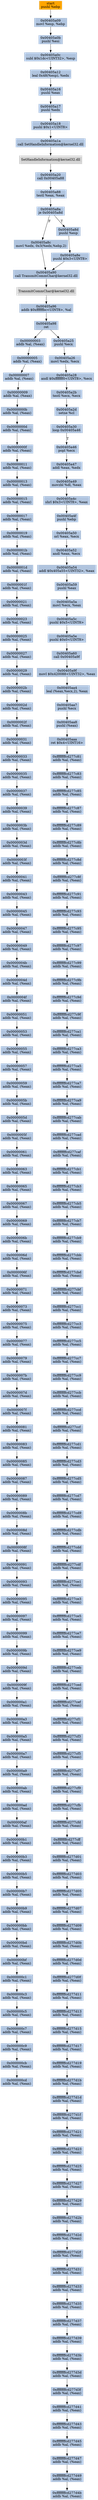 digraph G {
node[shape=rectangle,style=filled,fillcolor=lightsteelblue,color=lightsteelblue]
bgcolor="transparent"
a0x00405a08pushl_ebp[label="start\npushl %ebp",color="lightgrey",fillcolor="orange"];
a0x00405a09movl_esp_ebp[label="0x00405a09\nmovl %esp, %ebp"];
a0x00405a0bpushl_esi[label="0x00405a0b\npushl %esi"];
a0x00405a0csubl_0x1dcUINT32_esp[label="0x00405a0c\nsubl $0x1dc<UINT32>, %esp"];
a0x00405a12leal_0x48esp__edx[label="0x00405a12\nleal 0x48(%esp), %edx"];
a0x00405a16pushl_eax[label="0x00405a16\npushl %eax"];
a0x00405a17pushl_edx[label="0x00405a17\npushl %edx"];
a0x00405a18pushl_0x1UINT8[label="0x00405a18\npushl $0x1<UINT8>"];
a0x00405a1acall_SetHandleInformation_kernel32_dll[label="0x00405a1a\ncall SetHandleInformation@kernel32.dll"];
SetHandleInformation_kernel32_dll[label="SetHandleInformation@kernel32.dll",color="lightgrey",fillcolor="lightgrey"];
a0x00405a20call_0x00405a88[label="0x00405a20\ncall 0x00405a88"];
a0x00405a88testl_eax_eax[label="0x00405a88\ntestl %eax, %eax"];
a0x00405a8aje_0x00405a8d[label="0x00405a8a\nje 0x00405a8d"];
a0x00405a8cmovl_edx_0x3edxebp2_[label="0x00405a8c\nmovl %edx, 0x3(%edx,%ebp,2)"];
a0x00405a8dpushl_esp[label="0x00405a8d\npushl %esp"];
a0x00405a8epushl_0x3UINT8[label="0x00405a8e\npushl $0x3<UINT8>"];
a0x00405a90call_TransmitCommChar_kernel32_dll[label="0x00405a90\ncall TransmitCommChar@kernel32.dll"];
TransmitCommChar_kernel32_dll[label="TransmitCommChar@kernel32.dll",color="lightgrey",fillcolor="lightgrey"];
a0x00405a96addb_0xffffffbcUINT8_al[label="0x00405a96\naddb $0xffffffbc<UINT8>, %al"];
a0x00405a98ret[label="0x00405a98\nret"];
a0x00000003addb_al_eax_[label="0x00000003\naddb %al, (%eax)"];
a0x00000005addb_al_eax_[label="0x00000005\naddb %al, (%eax)"];
a0x00000007addb_al_eax_[label="0x00000007\naddb %al, (%eax)"];
a0x00000009addb_al_eax_[label="0x00000009\naddb %al, (%eax)"];
a0x0000000baddb_al_eax_[label="0x0000000b\naddb %al, (%eax)"];
a0x0000000daddb_al_eax_[label="0x0000000d\naddb %al, (%eax)"];
a0x0000000faddb_al_eax_[label="0x0000000f\naddb %al, (%eax)"];
a0x00000011addb_al_eax_[label="0x00000011\naddb %al, (%eax)"];
a0x00000013addb_al_eax_[label="0x00000013\naddb %al, (%eax)"];
a0x00000015addb_al_eax_[label="0x00000015\naddb %al, (%eax)"];
a0x00000017addb_al_eax_[label="0x00000017\naddb %al, (%eax)"];
a0x00000019addb_al_eax_[label="0x00000019\naddb %al, (%eax)"];
a0x0000001baddb_al_eax_[label="0x0000001b\naddb %al, (%eax)"];
a0x0000001daddb_al_eax_[label="0x0000001d\naddb %al, (%eax)"];
a0x0000001faddb_al_eax_[label="0x0000001f\naddb %al, (%eax)"];
a0x00000021addb_al_eax_[label="0x00000021\naddb %al, (%eax)"];
a0x00000023addb_al_eax_[label="0x00000023\naddb %al, (%eax)"];
a0x00000025addb_al_eax_[label="0x00000025\naddb %al, (%eax)"];
a0x00000027addb_al_eax_[label="0x00000027\naddb %al, (%eax)"];
a0x00000029addb_al_eax_[label="0x00000029\naddb %al, (%eax)"];
a0x0000002baddb_al_eax_[label="0x0000002b\naddb %al, (%eax)"];
a0x0000002daddb_al_eax_[label="0x0000002d\naddb %al, (%eax)"];
a0x0000002faddb_al_eax_[label="0x0000002f\naddb %al, (%eax)"];
a0x00000031addb_al_eax_[label="0x00000031\naddb %al, (%eax)"];
a0x00000033addb_al_eax_[label="0x00000033\naddb %al, (%eax)"];
a0x00000035addb_al_eax_[label="0x00000035\naddb %al, (%eax)"];
a0x00000037addb_al_eax_[label="0x00000037\naddb %al, (%eax)"];
a0x00000039addb_al_eax_[label="0x00000039\naddb %al, (%eax)"];
a0x0000003baddb_al_eax_[label="0x0000003b\naddb %al, (%eax)"];
a0x0000003daddb_al_eax_[label="0x0000003d\naddb %al, (%eax)"];
a0x0000003faddb_al_eax_[label="0x0000003f\naddb %al, (%eax)"];
a0x00000041addb_al_eax_[label="0x00000041\naddb %al, (%eax)"];
a0x00000043addb_al_eax_[label="0x00000043\naddb %al, (%eax)"];
a0x00000045addb_al_eax_[label="0x00000045\naddb %al, (%eax)"];
a0x00000047addb_al_eax_[label="0x00000047\naddb %al, (%eax)"];
a0x00000049addb_al_eax_[label="0x00000049\naddb %al, (%eax)"];
a0x0000004baddb_al_eax_[label="0x0000004b\naddb %al, (%eax)"];
a0x0000004daddb_al_eax_[label="0x0000004d\naddb %al, (%eax)"];
a0x0000004faddb_al_eax_[label="0x0000004f\naddb %al, (%eax)"];
a0x00000051addb_al_eax_[label="0x00000051\naddb %al, (%eax)"];
a0x00000053addb_al_eax_[label="0x00000053\naddb %al, (%eax)"];
a0x00000055addb_al_eax_[label="0x00000055\naddb %al, (%eax)"];
a0x00000057addb_al_eax_[label="0x00000057\naddb %al, (%eax)"];
a0x00000059addb_al_eax_[label="0x00000059\naddb %al, (%eax)"];
a0x0000005baddb_al_eax_[label="0x0000005b\naddb %al, (%eax)"];
a0x0000005daddb_al_eax_[label="0x0000005d\naddb %al, (%eax)"];
a0x0000005faddb_al_eax_[label="0x0000005f\naddb %al, (%eax)"];
a0x00000061addb_al_eax_[label="0x00000061\naddb %al, (%eax)"];
a0x00000063addb_al_eax_[label="0x00000063\naddb %al, (%eax)"];
a0x00000065addb_al_eax_[label="0x00000065\naddb %al, (%eax)"];
a0x00000067addb_al_eax_[label="0x00000067\naddb %al, (%eax)"];
a0x00000069addb_al_eax_[label="0x00000069\naddb %al, (%eax)"];
a0x0000006baddb_al_eax_[label="0x0000006b\naddb %al, (%eax)"];
a0x0000006daddb_al_eax_[label="0x0000006d\naddb %al, (%eax)"];
a0x0000006faddb_al_eax_[label="0x0000006f\naddb %al, (%eax)"];
a0x00000071addb_al_eax_[label="0x00000071\naddb %al, (%eax)"];
a0x00000073addb_al_eax_[label="0x00000073\naddb %al, (%eax)"];
a0x00000075addb_al_eax_[label="0x00000075\naddb %al, (%eax)"];
a0x00000077addb_al_eax_[label="0x00000077\naddb %al, (%eax)"];
a0x00000079addb_al_eax_[label="0x00000079\naddb %al, (%eax)"];
a0x0000007baddb_al_eax_[label="0x0000007b\naddb %al, (%eax)"];
a0x0000007daddb_al_eax_[label="0x0000007d\naddb %al, (%eax)"];
a0x0000007faddb_al_eax_[label="0x0000007f\naddb %al, (%eax)"];
a0x00000081addb_al_eax_[label="0x00000081\naddb %al, (%eax)"];
a0x00000083addb_al_eax_[label="0x00000083\naddb %al, (%eax)"];
a0x00000085addb_al_eax_[label="0x00000085\naddb %al, (%eax)"];
a0x00000087addb_al_eax_[label="0x00000087\naddb %al, (%eax)"];
a0x00000089addb_al_eax_[label="0x00000089\naddb %al, (%eax)"];
a0x0000008baddb_al_eax_[label="0x0000008b\naddb %al, (%eax)"];
a0x0000008daddb_al_eax_[label="0x0000008d\naddb %al, (%eax)"];
a0x0000008faddb_al_eax_[label="0x0000008f\naddb %al, (%eax)"];
a0x00000091addb_al_eax_[label="0x00000091\naddb %al, (%eax)"];
a0x00000093addb_al_eax_[label="0x00000093\naddb %al, (%eax)"];
a0x00000095addb_al_eax_[label="0x00000095\naddb %al, (%eax)"];
a0x00000097addb_al_eax_[label="0x00000097\naddb %al, (%eax)"];
a0x00000099addb_al_eax_[label="0x00000099\naddb %al, (%eax)"];
a0x0000009baddb_al_eax_[label="0x0000009b\naddb %al, (%eax)"];
a0x0000009daddb_al_eax_[label="0x0000009d\naddb %al, (%eax)"];
a0x0000009faddb_al_eax_[label="0x0000009f\naddb %al, (%eax)"];
a0x000000a1addb_al_eax_[label="0x000000a1\naddb %al, (%eax)"];
a0x000000a3addb_al_eax_[label="0x000000a3\naddb %al, (%eax)"];
a0x000000a5addb_al_eax_[label="0x000000a5\naddb %al, (%eax)"];
a0x000000a7addb_al_eax_[label="0x000000a7\naddb %al, (%eax)"];
a0x000000a9addb_al_eax_[label="0x000000a9\naddb %al, (%eax)"];
a0x000000abaddb_al_eax_[label="0x000000ab\naddb %al, (%eax)"];
a0x000000adaddb_al_eax_[label="0x000000ad\naddb %al, (%eax)"];
a0x000000afaddb_al_eax_[label="0x000000af\naddb %al, (%eax)"];
a0x000000b1addb_al_eax_[label="0x000000b1\naddb %al, (%eax)"];
a0x000000b3addb_al_eax_[label="0x000000b3\naddb %al, (%eax)"];
a0x000000b5addb_al_eax_[label="0x000000b5\naddb %al, (%eax)"];
a0x000000b7addb_al_eax_[label="0x000000b7\naddb %al, (%eax)"];
a0x000000b9addb_al_eax_[label="0x000000b9\naddb %al, (%eax)"];
a0x000000bbaddb_al_eax_[label="0x000000bb\naddb %al, (%eax)"];
a0x000000bdaddb_al_eax_[label="0x000000bd\naddb %al, (%eax)"];
a0x000000bfaddb_al_eax_[label="0x000000bf\naddb %al, (%eax)"];
a0x000000c1addb_al_eax_[label="0x000000c1\naddb %al, (%eax)"];
a0x000000c3addb_al_eax_[label="0x000000c3\naddb %al, (%eax)"];
a0x000000c5addb_al_eax_[label="0x000000c5\naddb %al, (%eax)"];
a0x000000c7addb_al_eax_[label="0x000000c7\naddb %al, (%eax)"];
a0x000000c9addb_al_eax_[label="0x000000c9\naddb %al, (%eax)"];
a0x000000cbaddb_al_eax_[label="0x000000cb\naddb %al, (%eax)"];
a0x000000cdaddb_al_eax_[label="0x000000cd\naddb %al, (%eax)"];
a0x00405a25pushl_ecx[label="0x00405a25\npushl %ecx"];
a0x00405a26movl_edx_ecx[label="0x00405a26\nmovl %edx, %ecx"];
a0x00405a28andl_0xfffffff0UINT8_ecx[label="0x00405a28\nandl $0xfffffff0<UINT8>, %ecx"];
a0x00405a2btestl_ecx_ecx[label="0x00405a2b\ntestl %ecx, %ecx"];
a0x00405a2dsetne_cl[label="0x00405a2d\nsetne %cl"];
a0x00405a30loop_0x00405a46[label="0x00405a30\nloop 0x00405a46"];
a0x00405a46popl_ecx[label="0x00405a46\npopl %ecx"];
a0x00405a47addl_eax_edx[label="0x00405a47\naddl %eax, %edx"];
a0x00405a49movzbl_dl_eax[label="0x00405a49\nmovzbl %dl, %eax"];
a0x00405a4cshrl_0x3UINT8_eax[label="0x00405a4c\nshrl $0x3<UINT8>, %eax"];
a0x00405a4fpushl_ebp[label="0x00405a4f\npushl %ebp"];
a0x00405a50orl_eax_ecx[label="0x00405a50\norl %eax, %ecx"];
a0x00405a52andl_eax_ecx[label="0x00405a52\nandl %eax, %ecx"];
a0x00405a54addl_0x405a55UINT32_eax[label="0x00405a54\naddl $0x405a55<UINT32>, %eax"];
a0x00405a59pushl_eax[label="0x00405a59\npushl %eax"];
a0x00405a5amovl_ecx_eax[label="0x00405a5a\nmovl %ecx, %eax"];
a0x00405a5cpushl_0x5UINT8[label="0x00405a5c\npushl $0x5<UINT8>"];
a0x00405a5epushl_0x0UINT8[label="0x00405a5e\npushl $0x0<UINT8>"];
a0x00405a60call_0x00405a9f[label="0x00405a60\ncall 0x00405a9f"];
a0x00405a9fmovl_0x420088UINT32_eax[label="0x00405a9f\nmovl $0x420088<UINT32>, %eax"];
a0x00405aa4leal_eaxecx2__eax[label="0x00405aa4\nleal (%eax,%ecx,2), %eax"];
a0x00405aa7pushl_ecx[label="0x00405aa7\npushl %ecx"];
a0x00405aa8pushl_eax_[label="0x00405aa8\npushl (%eax)"];
a0x00405aaaret_0x4UINT16[label="0x00405aaa\nret $0x4<UINT16>"];
a0xffffffffcd277c81addb_al_eax_[label="0xffffffffcd277c81\naddb %al, (%eax)"];
a0xffffffffcd277c83addb_al_eax_[label="0xffffffffcd277c83\naddb %al, (%eax)"];
a0xffffffffcd277c85addb_al_eax_[label="0xffffffffcd277c85\naddb %al, (%eax)"];
a0xffffffffcd277c87addb_al_eax_[label="0xffffffffcd277c87\naddb %al, (%eax)"];
a0xffffffffcd277c89addb_al_eax_[label="0xffffffffcd277c89\naddb %al, (%eax)"];
a0xffffffffcd277c8baddb_al_eax_[label="0xffffffffcd277c8b\naddb %al, (%eax)"];
a0xffffffffcd277c8daddb_al_eax_[label="0xffffffffcd277c8d\naddb %al, (%eax)"];
a0xffffffffcd277c8faddb_al_eax_[label="0xffffffffcd277c8f\naddb %al, (%eax)"];
a0xffffffffcd277c91addb_al_eax_[label="0xffffffffcd277c91\naddb %al, (%eax)"];
a0xffffffffcd277c93addb_al_eax_[label="0xffffffffcd277c93\naddb %al, (%eax)"];
a0xffffffffcd277c95addb_al_eax_[label="0xffffffffcd277c95\naddb %al, (%eax)"];
a0xffffffffcd277c97addb_al_eax_[label="0xffffffffcd277c97\naddb %al, (%eax)"];
a0xffffffffcd277c99addb_al_eax_[label="0xffffffffcd277c99\naddb %al, (%eax)"];
a0xffffffffcd277c9baddb_al_eax_[label="0xffffffffcd277c9b\naddb %al, (%eax)"];
a0xffffffffcd277c9daddb_al_eax_[label="0xffffffffcd277c9d\naddb %al, (%eax)"];
a0xffffffffcd277c9faddb_al_eax_[label="0xffffffffcd277c9f\naddb %al, (%eax)"];
a0xffffffffcd277ca1addb_al_eax_[label="0xffffffffcd277ca1\naddb %al, (%eax)"];
a0xffffffffcd277ca3addb_al_eax_[label="0xffffffffcd277ca3\naddb %al, (%eax)"];
a0xffffffffcd277ca5addb_al_eax_[label="0xffffffffcd277ca5\naddb %al, (%eax)"];
a0xffffffffcd277ca7addb_al_eax_[label="0xffffffffcd277ca7\naddb %al, (%eax)"];
a0xffffffffcd277ca9addb_al_eax_[label="0xffffffffcd277ca9\naddb %al, (%eax)"];
a0xffffffffcd277cabaddb_al_eax_[label="0xffffffffcd277cab\naddb %al, (%eax)"];
a0xffffffffcd277cadaddb_al_eax_[label="0xffffffffcd277cad\naddb %al, (%eax)"];
a0xffffffffcd277cafaddb_al_eax_[label="0xffffffffcd277caf\naddb %al, (%eax)"];
a0xffffffffcd277cb1addb_al_eax_[label="0xffffffffcd277cb1\naddb %al, (%eax)"];
a0xffffffffcd277cb3addb_al_eax_[label="0xffffffffcd277cb3\naddb %al, (%eax)"];
a0xffffffffcd277cb5addb_al_eax_[label="0xffffffffcd277cb5\naddb %al, (%eax)"];
a0xffffffffcd277cb7addb_al_eax_[label="0xffffffffcd277cb7\naddb %al, (%eax)"];
a0xffffffffcd277cb9addb_al_eax_[label="0xffffffffcd277cb9\naddb %al, (%eax)"];
a0xffffffffcd277cbbaddb_al_eax_[label="0xffffffffcd277cbb\naddb %al, (%eax)"];
a0xffffffffcd277cbdaddb_al_eax_[label="0xffffffffcd277cbd\naddb %al, (%eax)"];
a0xffffffffcd277cbfaddb_al_eax_[label="0xffffffffcd277cbf\naddb %al, (%eax)"];
a0xffffffffcd277cc1addb_al_eax_[label="0xffffffffcd277cc1\naddb %al, (%eax)"];
a0xffffffffcd277cc3addb_al_eax_[label="0xffffffffcd277cc3\naddb %al, (%eax)"];
a0xffffffffcd277cc5addb_al_eax_[label="0xffffffffcd277cc5\naddb %al, (%eax)"];
a0xffffffffcd277cc7addb_al_eax_[label="0xffffffffcd277cc7\naddb %al, (%eax)"];
a0xffffffffcd277cc9addb_al_eax_[label="0xffffffffcd277cc9\naddb %al, (%eax)"];
a0xffffffffcd277ccbaddb_al_eax_[label="0xffffffffcd277ccb\naddb %al, (%eax)"];
a0xffffffffcd277ccdaddb_al_eax_[label="0xffffffffcd277ccd\naddb %al, (%eax)"];
a0xffffffffcd277ccfaddb_al_eax_[label="0xffffffffcd277ccf\naddb %al, (%eax)"];
a0xffffffffcd277cd1addb_al_eax_[label="0xffffffffcd277cd1\naddb %al, (%eax)"];
a0xffffffffcd277cd3addb_al_eax_[label="0xffffffffcd277cd3\naddb %al, (%eax)"];
a0xffffffffcd277cd5addb_al_eax_[label="0xffffffffcd277cd5\naddb %al, (%eax)"];
a0xffffffffcd277cd7addb_al_eax_[label="0xffffffffcd277cd7\naddb %al, (%eax)"];
a0xffffffffcd277cd9addb_al_eax_[label="0xffffffffcd277cd9\naddb %al, (%eax)"];
a0xffffffffcd277cdbaddb_al_eax_[label="0xffffffffcd277cdb\naddb %al, (%eax)"];
a0xffffffffcd277cddaddb_al_eax_[label="0xffffffffcd277cdd\naddb %al, (%eax)"];
a0xffffffffcd277cdfaddb_al_eax_[label="0xffffffffcd277cdf\naddb %al, (%eax)"];
a0xffffffffcd277ce1addb_al_eax_[label="0xffffffffcd277ce1\naddb %al, (%eax)"];
a0xffffffffcd277ce3addb_al_eax_[label="0xffffffffcd277ce3\naddb %al, (%eax)"];
a0xffffffffcd277ce5addb_al_eax_[label="0xffffffffcd277ce5\naddb %al, (%eax)"];
a0xffffffffcd277ce7addb_al_eax_[label="0xffffffffcd277ce7\naddb %al, (%eax)"];
a0xffffffffcd277ce9addb_al_eax_[label="0xffffffffcd277ce9\naddb %al, (%eax)"];
a0xffffffffcd277cebaddb_al_eax_[label="0xffffffffcd277ceb\naddb %al, (%eax)"];
a0xffffffffcd277cedaddb_al_eax_[label="0xffffffffcd277ced\naddb %al, (%eax)"];
a0xffffffffcd277cefaddb_al_eax_[label="0xffffffffcd277cef\naddb %al, (%eax)"];
a0xffffffffcd277cf1addb_al_eax_[label="0xffffffffcd277cf1\naddb %al, (%eax)"];
a0xffffffffcd277cf3addb_al_eax_[label="0xffffffffcd277cf3\naddb %al, (%eax)"];
a0xffffffffcd277cf5addb_al_eax_[label="0xffffffffcd277cf5\naddb %al, (%eax)"];
a0xffffffffcd277cf7addb_al_eax_[label="0xffffffffcd277cf7\naddb %al, (%eax)"];
a0xffffffffcd277cf9addb_al_eax_[label="0xffffffffcd277cf9\naddb %al, (%eax)"];
a0xffffffffcd277cfbaddb_al_eax_[label="0xffffffffcd277cfb\naddb %al, (%eax)"];
a0xffffffffcd277cfdaddb_al_eax_[label="0xffffffffcd277cfd\naddb %al, (%eax)"];
a0xffffffffcd277cffaddb_al_eax_[label="0xffffffffcd277cff\naddb %al, (%eax)"];
a0xffffffffcd277d01addb_al_eax_[label="0xffffffffcd277d01\naddb %al, (%eax)"];
a0xffffffffcd277d03addb_al_eax_[label="0xffffffffcd277d03\naddb %al, (%eax)"];
a0xffffffffcd277d05addb_al_eax_[label="0xffffffffcd277d05\naddb %al, (%eax)"];
a0xffffffffcd277d07addb_al_eax_[label="0xffffffffcd277d07\naddb %al, (%eax)"];
a0xffffffffcd277d09addb_al_eax_[label="0xffffffffcd277d09\naddb %al, (%eax)"];
a0xffffffffcd277d0baddb_al_eax_[label="0xffffffffcd277d0b\naddb %al, (%eax)"];
a0xffffffffcd277d0daddb_al_eax_[label="0xffffffffcd277d0d\naddb %al, (%eax)"];
a0xffffffffcd277d0faddb_al_eax_[label="0xffffffffcd277d0f\naddb %al, (%eax)"];
a0xffffffffcd277d11addb_al_eax_[label="0xffffffffcd277d11\naddb %al, (%eax)"];
a0xffffffffcd277d13addb_al_eax_[label="0xffffffffcd277d13\naddb %al, (%eax)"];
a0xffffffffcd277d15addb_al_eax_[label="0xffffffffcd277d15\naddb %al, (%eax)"];
a0xffffffffcd277d17addb_al_eax_[label="0xffffffffcd277d17\naddb %al, (%eax)"];
a0xffffffffcd277d19addb_al_eax_[label="0xffffffffcd277d19\naddb %al, (%eax)"];
a0xffffffffcd277d1baddb_al_eax_[label="0xffffffffcd277d1b\naddb %al, (%eax)"];
a0xffffffffcd277d1daddb_al_eax_[label="0xffffffffcd277d1d\naddb %al, (%eax)"];
a0xffffffffcd277d1faddb_al_eax_[label="0xffffffffcd277d1f\naddb %al, (%eax)"];
a0xffffffffcd277d21addb_al_eax_[label="0xffffffffcd277d21\naddb %al, (%eax)"];
a0xffffffffcd277d23addb_al_eax_[label="0xffffffffcd277d23\naddb %al, (%eax)"];
a0xffffffffcd277d25addb_al_eax_[label="0xffffffffcd277d25\naddb %al, (%eax)"];
a0xffffffffcd277d27addb_al_eax_[label="0xffffffffcd277d27\naddb %al, (%eax)"];
a0xffffffffcd277d29addb_al_eax_[label="0xffffffffcd277d29\naddb %al, (%eax)"];
a0xffffffffcd277d2baddb_al_eax_[label="0xffffffffcd277d2b\naddb %al, (%eax)"];
a0xffffffffcd277d2daddb_al_eax_[label="0xffffffffcd277d2d\naddb %al, (%eax)"];
a0xffffffffcd277d2faddb_al_eax_[label="0xffffffffcd277d2f\naddb %al, (%eax)"];
a0xffffffffcd277d31addb_al_eax_[label="0xffffffffcd277d31\naddb %al, (%eax)"];
a0xffffffffcd277d33addb_al_eax_[label="0xffffffffcd277d33\naddb %al, (%eax)"];
a0xffffffffcd277d35addb_al_eax_[label="0xffffffffcd277d35\naddb %al, (%eax)"];
a0xffffffffcd277d37addb_al_eax_[label="0xffffffffcd277d37\naddb %al, (%eax)"];
a0xffffffffcd277d39addb_al_eax_[label="0xffffffffcd277d39\naddb %al, (%eax)"];
a0xffffffffcd277d3baddb_al_eax_[label="0xffffffffcd277d3b\naddb %al, (%eax)"];
a0xffffffffcd277d3daddb_al_eax_[label="0xffffffffcd277d3d\naddb %al, (%eax)"];
a0xffffffffcd277d3faddb_al_eax_[label="0xffffffffcd277d3f\naddb %al, (%eax)"];
a0xffffffffcd277d41addb_al_eax_[label="0xffffffffcd277d41\naddb %al, (%eax)"];
a0xffffffffcd277d43addb_al_eax_[label="0xffffffffcd277d43\naddb %al, (%eax)"];
a0xffffffffcd277d45addb_al_eax_[label="0xffffffffcd277d45\naddb %al, (%eax)"];
a0xffffffffcd277d47addb_al_eax_[label="0xffffffffcd277d47\naddb %al, (%eax)"];
a0xffffffffcd277d49addb_al_eax_[label="0xffffffffcd277d49\naddb %al, (%eax)"];
a0xffffffffcd277d4baddb_al_eax_[label="0xffffffffcd277d4b\naddb %al, (%eax)"];
a0x00405a08pushl_ebp -> a0x00405a09movl_esp_ebp [color="#000000"];
a0x00405a09movl_esp_ebp -> a0x00405a0bpushl_esi [color="#000000"];
a0x00405a0bpushl_esi -> a0x00405a0csubl_0x1dcUINT32_esp [color="#000000"];
a0x00405a0csubl_0x1dcUINT32_esp -> a0x00405a12leal_0x48esp__edx [color="#000000"];
a0x00405a12leal_0x48esp__edx -> a0x00405a16pushl_eax [color="#000000"];
a0x00405a16pushl_eax -> a0x00405a17pushl_edx [color="#000000"];
a0x00405a17pushl_edx -> a0x00405a18pushl_0x1UINT8 [color="#000000"];
a0x00405a18pushl_0x1UINT8 -> a0x00405a1acall_SetHandleInformation_kernel32_dll [color="#000000"];
a0x00405a1acall_SetHandleInformation_kernel32_dll -> SetHandleInformation_kernel32_dll [color="#000000"];
SetHandleInformation_kernel32_dll -> a0x00405a20call_0x00405a88 [color="#000000"];
a0x00405a20call_0x00405a88 -> a0x00405a88testl_eax_eax [color="#000000"];
a0x00405a88testl_eax_eax -> a0x00405a8aje_0x00405a8d [color="#000000"];
a0x00405a8aje_0x00405a8d -> a0x00405a8cmovl_edx_0x3edxebp2_ [color="#000000",label="F"];
a0x00405a8aje_0x00405a8d -> a0x00405a8dpushl_esp [color="#000000",label="T"];
a0x00405a8dpushl_esp -> a0x00405a8epushl_0x3UINT8 [color="#000000"];
a0x00405a8epushl_0x3UINT8 -> a0x00405a90call_TransmitCommChar_kernel32_dll [color="#000000"];
a0x00405a90call_TransmitCommChar_kernel32_dll -> TransmitCommChar_kernel32_dll [color="#000000"];
TransmitCommChar_kernel32_dll -> a0x00405a96addb_0xffffffbcUINT8_al [color="#000000"];
a0x00405a96addb_0xffffffbcUINT8_al -> a0x00405a98ret [color="#000000"];
a0x00405a98ret -> a0x00000003addb_al_eax_ [color="#000000"];
a0x00000003addb_al_eax_ -> a0x00000005addb_al_eax_ [color="#000000"];
a0x00000005addb_al_eax_ -> a0x00000007addb_al_eax_ [color="#000000"];
a0x00000007addb_al_eax_ -> a0x00000009addb_al_eax_ [color="#000000"];
a0x00000009addb_al_eax_ -> a0x0000000baddb_al_eax_ [color="#000000"];
a0x0000000baddb_al_eax_ -> a0x0000000daddb_al_eax_ [color="#000000"];
a0x0000000daddb_al_eax_ -> a0x0000000faddb_al_eax_ [color="#000000"];
a0x0000000faddb_al_eax_ -> a0x00000011addb_al_eax_ [color="#000000"];
a0x00000011addb_al_eax_ -> a0x00000013addb_al_eax_ [color="#000000"];
a0x00000013addb_al_eax_ -> a0x00000015addb_al_eax_ [color="#000000"];
a0x00000015addb_al_eax_ -> a0x00000017addb_al_eax_ [color="#000000"];
a0x00000017addb_al_eax_ -> a0x00000019addb_al_eax_ [color="#000000"];
a0x00000019addb_al_eax_ -> a0x0000001baddb_al_eax_ [color="#000000"];
a0x0000001baddb_al_eax_ -> a0x0000001daddb_al_eax_ [color="#000000"];
a0x0000001daddb_al_eax_ -> a0x0000001faddb_al_eax_ [color="#000000"];
a0x0000001faddb_al_eax_ -> a0x00000021addb_al_eax_ [color="#000000"];
a0x00000021addb_al_eax_ -> a0x00000023addb_al_eax_ [color="#000000"];
a0x00000023addb_al_eax_ -> a0x00000025addb_al_eax_ [color="#000000"];
a0x00000025addb_al_eax_ -> a0x00000027addb_al_eax_ [color="#000000"];
a0x00000027addb_al_eax_ -> a0x00000029addb_al_eax_ [color="#000000"];
a0x00000029addb_al_eax_ -> a0x0000002baddb_al_eax_ [color="#000000"];
a0x0000002baddb_al_eax_ -> a0x0000002daddb_al_eax_ [color="#000000"];
a0x0000002daddb_al_eax_ -> a0x0000002faddb_al_eax_ [color="#000000"];
a0x0000002faddb_al_eax_ -> a0x00000031addb_al_eax_ [color="#000000"];
a0x00000031addb_al_eax_ -> a0x00000033addb_al_eax_ [color="#000000"];
a0x00000033addb_al_eax_ -> a0x00000035addb_al_eax_ [color="#000000"];
a0x00000035addb_al_eax_ -> a0x00000037addb_al_eax_ [color="#000000"];
a0x00000037addb_al_eax_ -> a0x00000039addb_al_eax_ [color="#000000"];
a0x00000039addb_al_eax_ -> a0x0000003baddb_al_eax_ [color="#000000"];
a0x0000003baddb_al_eax_ -> a0x0000003daddb_al_eax_ [color="#000000"];
a0x0000003daddb_al_eax_ -> a0x0000003faddb_al_eax_ [color="#000000"];
a0x0000003faddb_al_eax_ -> a0x00000041addb_al_eax_ [color="#000000"];
a0x00000041addb_al_eax_ -> a0x00000043addb_al_eax_ [color="#000000"];
a0x00000043addb_al_eax_ -> a0x00000045addb_al_eax_ [color="#000000"];
a0x00000045addb_al_eax_ -> a0x00000047addb_al_eax_ [color="#000000"];
a0x00000047addb_al_eax_ -> a0x00000049addb_al_eax_ [color="#000000"];
a0x00000049addb_al_eax_ -> a0x0000004baddb_al_eax_ [color="#000000"];
a0x0000004baddb_al_eax_ -> a0x0000004daddb_al_eax_ [color="#000000"];
a0x0000004daddb_al_eax_ -> a0x0000004faddb_al_eax_ [color="#000000"];
a0x0000004faddb_al_eax_ -> a0x00000051addb_al_eax_ [color="#000000"];
a0x00000051addb_al_eax_ -> a0x00000053addb_al_eax_ [color="#000000"];
a0x00000053addb_al_eax_ -> a0x00000055addb_al_eax_ [color="#000000"];
a0x00000055addb_al_eax_ -> a0x00000057addb_al_eax_ [color="#000000"];
a0x00000057addb_al_eax_ -> a0x00000059addb_al_eax_ [color="#000000"];
a0x00000059addb_al_eax_ -> a0x0000005baddb_al_eax_ [color="#000000"];
a0x0000005baddb_al_eax_ -> a0x0000005daddb_al_eax_ [color="#000000"];
a0x0000005daddb_al_eax_ -> a0x0000005faddb_al_eax_ [color="#000000"];
a0x0000005faddb_al_eax_ -> a0x00000061addb_al_eax_ [color="#000000"];
a0x00000061addb_al_eax_ -> a0x00000063addb_al_eax_ [color="#000000"];
a0x00000063addb_al_eax_ -> a0x00000065addb_al_eax_ [color="#000000"];
a0x00000065addb_al_eax_ -> a0x00000067addb_al_eax_ [color="#000000"];
a0x00000067addb_al_eax_ -> a0x00000069addb_al_eax_ [color="#000000"];
a0x00000069addb_al_eax_ -> a0x0000006baddb_al_eax_ [color="#000000"];
a0x0000006baddb_al_eax_ -> a0x0000006daddb_al_eax_ [color="#000000"];
a0x0000006daddb_al_eax_ -> a0x0000006faddb_al_eax_ [color="#000000"];
a0x0000006faddb_al_eax_ -> a0x00000071addb_al_eax_ [color="#000000"];
a0x00000071addb_al_eax_ -> a0x00000073addb_al_eax_ [color="#000000"];
a0x00000073addb_al_eax_ -> a0x00000075addb_al_eax_ [color="#000000"];
a0x00000075addb_al_eax_ -> a0x00000077addb_al_eax_ [color="#000000"];
a0x00000077addb_al_eax_ -> a0x00000079addb_al_eax_ [color="#000000"];
a0x00000079addb_al_eax_ -> a0x0000007baddb_al_eax_ [color="#000000"];
a0x0000007baddb_al_eax_ -> a0x0000007daddb_al_eax_ [color="#000000"];
a0x0000007daddb_al_eax_ -> a0x0000007faddb_al_eax_ [color="#000000"];
a0x0000007faddb_al_eax_ -> a0x00000081addb_al_eax_ [color="#000000"];
a0x00000081addb_al_eax_ -> a0x00000083addb_al_eax_ [color="#000000"];
a0x00000083addb_al_eax_ -> a0x00000085addb_al_eax_ [color="#000000"];
a0x00000085addb_al_eax_ -> a0x00000087addb_al_eax_ [color="#000000"];
a0x00000087addb_al_eax_ -> a0x00000089addb_al_eax_ [color="#000000"];
a0x00000089addb_al_eax_ -> a0x0000008baddb_al_eax_ [color="#000000"];
a0x0000008baddb_al_eax_ -> a0x0000008daddb_al_eax_ [color="#000000"];
a0x0000008daddb_al_eax_ -> a0x0000008faddb_al_eax_ [color="#000000"];
a0x0000008faddb_al_eax_ -> a0x00000091addb_al_eax_ [color="#000000"];
a0x00000091addb_al_eax_ -> a0x00000093addb_al_eax_ [color="#000000"];
a0x00000093addb_al_eax_ -> a0x00000095addb_al_eax_ [color="#000000"];
a0x00000095addb_al_eax_ -> a0x00000097addb_al_eax_ [color="#000000"];
a0x00000097addb_al_eax_ -> a0x00000099addb_al_eax_ [color="#000000"];
a0x00000099addb_al_eax_ -> a0x0000009baddb_al_eax_ [color="#000000"];
a0x0000009baddb_al_eax_ -> a0x0000009daddb_al_eax_ [color="#000000"];
a0x0000009daddb_al_eax_ -> a0x0000009faddb_al_eax_ [color="#000000"];
a0x0000009faddb_al_eax_ -> a0x000000a1addb_al_eax_ [color="#000000"];
a0x000000a1addb_al_eax_ -> a0x000000a3addb_al_eax_ [color="#000000"];
a0x000000a3addb_al_eax_ -> a0x000000a5addb_al_eax_ [color="#000000"];
a0x000000a5addb_al_eax_ -> a0x000000a7addb_al_eax_ [color="#000000"];
a0x000000a7addb_al_eax_ -> a0x000000a9addb_al_eax_ [color="#000000"];
a0x000000a9addb_al_eax_ -> a0x000000abaddb_al_eax_ [color="#000000"];
a0x000000abaddb_al_eax_ -> a0x000000adaddb_al_eax_ [color="#000000"];
a0x000000adaddb_al_eax_ -> a0x000000afaddb_al_eax_ [color="#000000"];
a0x000000afaddb_al_eax_ -> a0x000000b1addb_al_eax_ [color="#000000"];
a0x000000b1addb_al_eax_ -> a0x000000b3addb_al_eax_ [color="#000000"];
a0x000000b3addb_al_eax_ -> a0x000000b5addb_al_eax_ [color="#000000"];
a0x000000b5addb_al_eax_ -> a0x000000b7addb_al_eax_ [color="#000000"];
a0x000000b7addb_al_eax_ -> a0x000000b9addb_al_eax_ [color="#000000"];
a0x000000b9addb_al_eax_ -> a0x000000bbaddb_al_eax_ [color="#000000"];
a0x000000bbaddb_al_eax_ -> a0x000000bdaddb_al_eax_ [color="#000000"];
a0x000000bdaddb_al_eax_ -> a0x000000bfaddb_al_eax_ [color="#000000"];
a0x000000bfaddb_al_eax_ -> a0x000000c1addb_al_eax_ [color="#000000"];
a0x000000c1addb_al_eax_ -> a0x000000c3addb_al_eax_ [color="#000000"];
a0x000000c3addb_al_eax_ -> a0x000000c5addb_al_eax_ [color="#000000"];
a0x000000c5addb_al_eax_ -> a0x000000c7addb_al_eax_ [color="#000000"];
a0x000000c7addb_al_eax_ -> a0x000000c9addb_al_eax_ [color="#000000"];
a0x000000c9addb_al_eax_ -> a0x000000cbaddb_al_eax_ [color="#000000"];
a0x000000cbaddb_al_eax_ -> a0x000000cdaddb_al_eax_ [color="#000000"];
a0x00405a8cmovl_edx_0x3edxebp2_ -> a0x00405a90call_TransmitCommChar_kernel32_dll [color="#000000"];
a0x00405a98ret -> a0x00405a25pushl_ecx [color="#000000"];
a0x00405a25pushl_ecx -> a0x00405a26movl_edx_ecx [color="#000000"];
a0x00405a26movl_edx_ecx -> a0x00405a28andl_0xfffffff0UINT8_ecx [color="#000000"];
a0x00405a28andl_0xfffffff0UINT8_ecx -> a0x00405a2btestl_ecx_ecx [color="#000000"];
a0x00405a2btestl_ecx_ecx -> a0x00405a2dsetne_cl [color="#000000"];
a0x00405a2dsetne_cl -> a0x00405a30loop_0x00405a46 [color="#000000"];
a0x00405a30loop_0x00405a46 -> a0x00405a46popl_ecx [color="#000000",label="T"];
a0x00405a46popl_ecx -> a0x00405a47addl_eax_edx [color="#000000"];
a0x00405a47addl_eax_edx -> a0x00405a49movzbl_dl_eax [color="#000000"];
a0x00405a49movzbl_dl_eax -> a0x00405a4cshrl_0x3UINT8_eax [color="#000000"];
a0x00405a4cshrl_0x3UINT8_eax -> a0x00405a4fpushl_ebp [color="#000000"];
a0x00405a4fpushl_ebp -> a0x00405a50orl_eax_ecx [color="#000000"];
a0x00405a50orl_eax_ecx -> a0x00405a52andl_eax_ecx [color="#000000"];
a0x00405a52andl_eax_ecx -> a0x00405a54addl_0x405a55UINT32_eax [color="#000000"];
a0x00405a54addl_0x405a55UINT32_eax -> a0x00405a59pushl_eax [color="#000000"];
a0x00405a59pushl_eax -> a0x00405a5amovl_ecx_eax [color="#000000"];
a0x00405a5amovl_ecx_eax -> a0x00405a5cpushl_0x5UINT8 [color="#000000"];
a0x00405a5cpushl_0x5UINT8 -> a0x00405a5epushl_0x0UINT8 [color="#000000"];
a0x00405a5epushl_0x0UINT8 -> a0x00405a60call_0x00405a9f [color="#000000"];
a0x00405a60call_0x00405a9f -> a0x00405a9fmovl_0x420088UINT32_eax [color="#000000"];
a0x00405a9fmovl_0x420088UINT32_eax -> a0x00405aa4leal_eaxecx2__eax [color="#000000"];
a0x00405aa4leal_eaxecx2__eax -> a0x00405aa7pushl_ecx [color="#000000"];
a0x00405aa7pushl_ecx -> a0x00405aa8pushl_eax_ [color="#000000"];
a0x00405aa8pushl_eax_ -> a0x00405aaaret_0x4UINT16 [color="#000000"];
a0x00405aaaret_0x4UINT16 -> a0xffffffffcd277c81addb_al_eax_ [color="#000000"];
a0xffffffffcd277c81addb_al_eax_ -> a0xffffffffcd277c83addb_al_eax_ [color="#000000"];
a0xffffffffcd277c83addb_al_eax_ -> a0xffffffffcd277c85addb_al_eax_ [color="#000000"];
a0xffffffffcd277c85addb_al_eax_ -> a0xffffffffcd277c87addb_al_eax_ [color="#000000"];
a0xffffffffcd277c87addb_al_eax_ -> a0xffffffffcd277c89addb_al_eax_ [color="#000000"];
a0xffffffffcd277c89addb_al_eax_ -> a0xffffffffcd277c8baddb_al_eax_ [color="#000000"];
a0xffffffffcd277c8baddb_al_eax_ -> a0xffffffffcd277c8daddb_al_eax_ [color="#000000"];
a0xffffffffcd277c8daddb_al_eax_ -> a0xffffffffcd277c8faddb_al_eax_ [color="#000000"];
a0xffffffffcd277c8faddb_al_eax_ -> a0xffffffffcd277c91addb_al_eax_ [color="#000000"];
a0xffffffffcd277c91addb_al_eax_ -> a0xffffffffcd277c93addb_al_eax_ [color="#000000"];
a0xffffffffcd277c93addb_al_eax_ -> a0xffffffffcd277c95addb_al_eax_ [color="#000000"];
a0xffffffffcd277c95addb_al_eax_ -> a0xffffffffcd277c97addb_al_eax_ [color="#000000"];
a0xffffffffcd277c97addb_al_eax_ -> a0xffffffffcd277c99addb_al_eax_ [color="#000000"];
a0xffffffffcd277c99addb_al_eax_ -> a0xffffffffcd277c9baddb_al_eax_ [color="#000000"];
a0xffffffffcd277c9baddb_al_eax_ -> a0xffffffffcd277c9daddb_al_eax_ [color="#000000"];
a0xffffffffcd277c9daddb_al_eax_ -> a0xffffffffcd277c9faddb_al_eax_ [color="#000000"];
a0xffffffffcd277c9faddb_al_eax_ -> a0xffffffffcd277ca1addb_al_eax_ [color="#000000"];
a0xffffffffcd277ca1addb_al_eax_ -> a0xffffffffcd277ca3addb_al_eax_ [color="#000000"];
a0xffffffffcd277ca3addb_al_eax_ -> a0xffffffffcd277ca5addb_al_eax_ [color="#000000"];
a0xffffffffcd277ca5addb_al_eax_ -> a0xffffffffcd277ca7addb_al_eax_ [color="#000000"];
a0xffffffffcd277ca7addb_al_eax_ -> a0xffffffffcd277ca9addb_al_eax_ [color="#000000"];
a0xffffffffcd277ca9addb_al_eax_ -> a0xffffffffcd277cabaddb_al_eax_ [color="#000000"];
a0xffffffffcd277cabaddb_al_eax_ -> a0xffffffffcd277cadaddb_al_eax_ [color="#000000"];
a0xffffffffcd277cadaddb_al_eax_ -> a0xffffffffcd277cafaddb_al_eax_ [color="#000000"];
a0xffffffffcd277cafaddb_al_eax_ -> a0xffffffffcd277cb1addb_al_eax_ [color="#000000"];
a0xffffffffcd277cb1addb_al_eax_ -> a0xffffffffcd277cb3addb_al_eax_ [color="#000000"];
a0xffffffffcd277cb3addb_al_eax_ -> a0xffffffffcd277cb5addb_al_eax_ [color="#000000"];
a0xffffffffcd277cb5addb_al_eax_ -> a0xffffffffcd277cb7addb_al_eax_ [color="#000000"];
a0xffffffffcd277cb7addb_al_eax_ -> a0xffffffffcd277cb9addb_al_eax_ [color="#000000"];
a0xffffffffcd277cb9addb_al_eax_ -> a0xffffffffcd277cbbaddb_al_eax_ [color="#000000"];
a0xffffffffcd277cbbaddb_al_eax_ -> a0xffffffffcd277cbdaddb_al_eax_ [color="#000000"];
a0xffffffffcd277cbdaddb_al_eax_ -> a0xffffffffcd277cbfaddb_al_eax_ [color="#000000"];
a0xffffffffcd277cbfaddb_al_eax_ -> a0xffffffffcd277cc1addb_al_eax_ [color="#000000"];
a0xffffffffcd277cc1addb_al_eax_ -> a0xffffffffcd277cc3addb_al_eax_ [color="#000000"];
a0xffffffffcd277cc3addb_al_eax_ -> a0xffffffffcd277cc5addb_al_eax_ [color="#000000"];
a0xffffffffcd277cc5addb_al_eax_ -> a0xffffffffcd277cc7addb_al_eax_ [color="#000000"];
a0xffffffffcd277cc7addb_al_eax_ -> a0xffffffffcd277cc9addb_al_eax_ [color="#000000"];
a0xffffffffcd277cc9addb_al_eax_ -> a0xffffffffcd277ccbaddb_al_eax_ [color="#000000"];
a0xffffffffcd277ccbaddb_al_eax_ -> a0xffffffffcd277ccdaddb_al_eax_ [color="#000000"];
a0xffffffffcd277ccdaddb_al_eax_ -> a0xffffffffcd277ccfaddb_al_eax_ [color="#000000"];
a0xffffffffcd277ccfaddb_al_eax_ -> a0xffffffffcd277cd1addb_al_eax_ [color="#000000"];
a0xffffffffcd277cd1addb_al_eax_ -> a0xffffffffcd277cd3addb_al_eax_ [color="#000000"];
a0xffffffffcd277cd3addb_al_eax_ -> a0xffffffffcd277cd5addb_al_eax_ [color="#000000"];
a0xffffffffcd277cd5addb_al_eax_ -> a0xffffffffcd277cd7addb_al_eax_ [color="#000000"];
a0xffffffffcd277cd7addb_al_eax_ -> a0xffffffffcd277cd9addb_al_eax_ [color="#000000"];
a0xffffffffcd277cd9addb_al_eax_ -> a0xffffffffcd277cdbaddb_al_eax_ [color="#000000"];
a0xffffffffcd277cdbaddb_al_eax_ -> a0xffffffffcd277cddaddb_al_eax_ [color="#000000"];
a0xffffffffcd277cddaddb_al_eax_ -> a0xffffffffcd277cdfaddb_al_eax_ [color="#000000"];
a0xffffffffcd277cdfaddb_al_eax_ -> a0xffffffffcd277ce1addb_al_eax_ [color="#000000"];
a0xffffffffcd277ce1addb_al_eax_ -> a0xffffffffcd277ce3addb_al_eax_ [color="#000000"];
a0xffffffffcd277ce3addb_al_eax_ -> a0xffffffffcd277ce5addb_al_eax_ [color="#000000"];
a0xffffffffcd277ce5addb_al_eax_ -> a0xffffffffcd277ce7addb_al_eax_ [color="#000000"];
a0xffffffffcd277ce7addb_al_eax_ -> a0xffffffffcd277ce9addb_al_eax_ [color="#000000"];
a0xffffffffcd277ce9addb_al_eax_ -> a0xffffffffcd277cebaddb_al_eax_ [color="#000000"];
a0xffffffffcd277cebaddb_al_eax_ -> a0xffffffffcd277cedaddb_al_eax_ [color="#000000"];
a0xffffffffcd277cedaddb_al_eax_ -> a0xffffffffcd277cefaddb_al_eax_ [color="#000000"];
a0xffffffffcd277cefaddb_al_eax_ -> a0xffffffffcd277cf1addb_al_eax_ [color="#000000"];
a0xffffffffcd277cf1addb_al_eax_ -> a0xffffffffcd277cf3addb_al_eax_ [color="#000000"];
a0xffffffffcd277cf3addb_al_eax_ -> a0xffffffffcd277cf5addb_al_eax_ [color="#000000"];
a0xffffffffcd277cf5addb_al_eax_ -> a0xffffffffcd277cf7addb_al_eax_ [color="#000000"];
a0xffffffffcd277cf7addb_al_eax_ -> a0xffffffffcd277cf9addb_al_eax_ [color="#000000"];
a0xffffffffcd277cf9addb_al_eax_ -> a0xffffffffcd277cfbaddb_al_eax_ [color="#000000"];
a0xffffffffcd277cfbaddb_al_eax_ -> a0xffffffffcd277cfdaddb_al_eax_ [color="#000000"];
a0xffffffffcd277cfdaddb_al_eax_ -> a0xffffffffcd277cffaddb_al_eax_ [color="#000000"];
a0xffffffffcd277cffaddb_al_eax_ -> a0xffffffffcd277d01addb_al_eax_ [color="#000000"];
a0xffffffffcd277d01addb_al_eax_ -> a0xffffffffcd277d03addb_al_eax_ [color="#000000"];
a0xffffffffcd277d03addb_al_eax_ -> a0xffffffffcd277d05addb_al_eax_ [color="#000000"];
a0xffffffffcd277d05addb_al_eax_ -> a0xffffffffcd277d07addb_al_eax_ [color="#000000"];
a0xffffffffcd277d07addb_al_eax_ -> a0xffffffffcd277d09addb_al_eax_ [color="#000000"];
a0xffffffffcd277d09addb_al_eax_ -> a0xffffffffcd277d0baddb_al_eax_ [color="#000000"];
a0xffffffffcd277d0baddb_al_eax_ -> a0xffffffffcd277d0daddb_al_eax_ [color="#000000"];
a0xffffffffcd277d0daddb_al_eax_ -> a0xffffffffcd277d0faddb_al_eax_ [color="#000000"];
a0xffffffffcd277d0faddb_al_eax_ -> a0xffffffffcd277d11addb_al_eax_ [color="#000000"];
a0xffffffffcd277d11addb_al_eax_ -> a0xffffffffcd277d13addb_al_eax_ [color="#000000"];
a0xffffffffcd277d13addb_al_eax_ -> a0xffffffffcd277d15addb_al_eax_ [color="#000000"];
a0xffffffffcd277d15addb_al_eax_ -> a0xffffffffcd277d17addb_al_eax_ [color="#000000"];
a0xffffffffcd277d17addb_al_eax_ -> a0xffffffffcd277d19addb_al_eax_ [color="#000000"];
a0xffffffffcd277d19addb_al_eax_ -> a0xffffffffcd277d1baddb_al_eax_ [color="#000000"];
a0xffffffffcd277d1baddb_al_eax_ -> a0xffffffffcd277d1daddb_al_eax_ [color="#000000"];
a0xffffffffcd277d1daddb_al_eax_ -> a0xffffffffcd277d1faddb_al_eax_ [color="#000000"];
a0xffffffffcd277d1faddb_al_eax_ -> a0xffffffffcd277d21addb_al_eax_ [color="#000000"];
a0xffffffffcd277d21addb_al_eax_ -> a0xffffffffcd277d23addb_al_eax_ [color="#000000"];
a0xffffffffcd277d23addb_al_eax_ -> a0xffffffffcd277d25addb_al_eax_ [color="#000000"];
a0xffffffffcd277d25addb_al_eax_ -> a0xffffffffcd277d27addb_al_eax_ [color="#000000"];
a0xffffffffcd277d27addb_al_eax_ -> a0xffffffffcd277d29addb_al_eax_ [color="#000000"];
a0xffffffffcd277d29addb_al_eax_ -> a0xffffffffcd277d2baddb_al_eax_ [color="#000000"];
a0xffffffffcd277d2baddb_al_eax_ -> a0xffffffffcd277d2daddb_al_eax_ [color="#000000"];
a0xffffffffcd277d2daddb_al_eax_ -> a0xffffffffcd277d2faddb_al_eax_ [color="#000000"];
a0xffffffffcd277d2faddb_al_eax_ -> a0xffffffffcd277d31addb_al_eax_ [color="#000000"];
a0xffffffffcd277d31addb_al_eax_ -> a0xffffffffcd277d33addb_al_eax_ [color="#000000"];
a0xffffffffcd277d33addb_al_eax_ -> a0xffffffffcd277d35addb_al_eax_ [color="#000000"];
a0xffffffffcd277d35addb_al_eax_ -> a0xffffffffcd277d37addb_al_eax_ [color="#000000"];
a0xffffffffcd277d37addb_al_eax_ -> a0xffffffffcd277d39addb_al_eax_ [color="#000000"];
a0xffffffffcd277d39addb_al_eax_ -> a0xffffffffcd277d3baddb_al_eax_ [color="#000000"];
a0xffffffffcd277d3baddb_al_eax_ -> a0xffffffffcd277d3daddb_al_eax_ [color="#000000"];
a0xffffffffcd277d3daddb_al_eax_ -> a0xffffffffcd277d3faddb_al_eax_ [color="#000000"];
a0xffffffffcd277d3faddb_al_eax_ -> a0xffffffffcd277d41addb_al_eax_ [color="#000000"];
a0xffffffffcd277d41addb_al_eax_ -> a0xffffffffcd277d43addb_al_eax_ [color="#000000"];
a0xffffffffcd277d43addb_al_eax_ -> a0xffffffffcd277d45addb_al_eax_ [color="#000000"];
a0xffffffffcd277d45addb_al_eax_ -> a0xffffffffcd277d47addb_al_eax_ [color="#000000"];
a0xffffffffcd277d47addb_al_eax_ -> a0xffffffffcd277d49addb_al_eax_ [color="#000000"];
a0xffffffffcd277d49addb_al_eax_ -> a0xffffffffcd277d4baddb_al_eax_ [color="#000000"];
}
